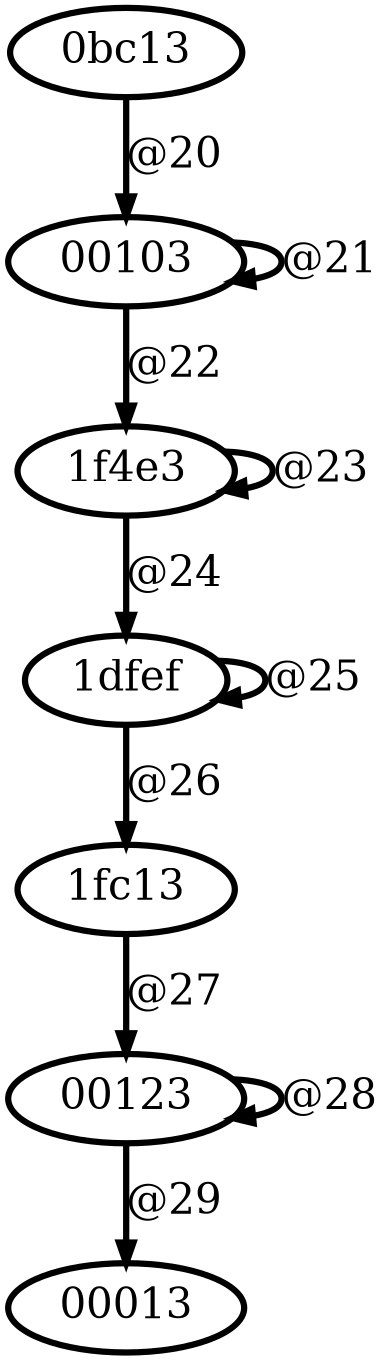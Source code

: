 digraph G {
        node [style=rounded, penwidth=3, fontsize=20, shape=oval];
        "0bc13" -> "00103" [label="@20", color=black,arrowsize=1,style=bold,penwidth=3,fontsize=20];
"00103" -> "00103" [label="@21", color=black,arrowsize=1,style=bold,penwidth=3,fontsize=20];
"00103" -> "1f4e3" [label="@22", color=black,arrowsize=1,style=bold,penwidth=3,fontsize=20];
"1f4e3" -> "1f4e3" [label="@23", color=black,arrowsize=1,style=bold,penwidth=3,fontsize=20];
"1f4e3" -> "1dfef" [label="@24", color=black,arrowsize=1,style=bold,penwidth=3,fontsize=20];
"1dfef" -> "1dfef" [label="@25", color=black,arrowsize=1,style=bold,penwidth=3,fontsize=20];
"1dfef" -> "1fc13" [label="@26", color=black,arrowsize=1,style=bold,penwidth=3,fontsize=20];
"1fc13" -> "00123" [label="@27", color=black,arrowsize=1,style=bold,penwidth=3,fontsize=20];
"00123" -> "00123" [label="@28", color=black,arrowsize=1,style=bold,penwidth=3,fontsize=20];
"00123" -> "00013" [label="@29", color=black,arrowsize=1,style=bold,penwidth=3,fontsize=20];
}
